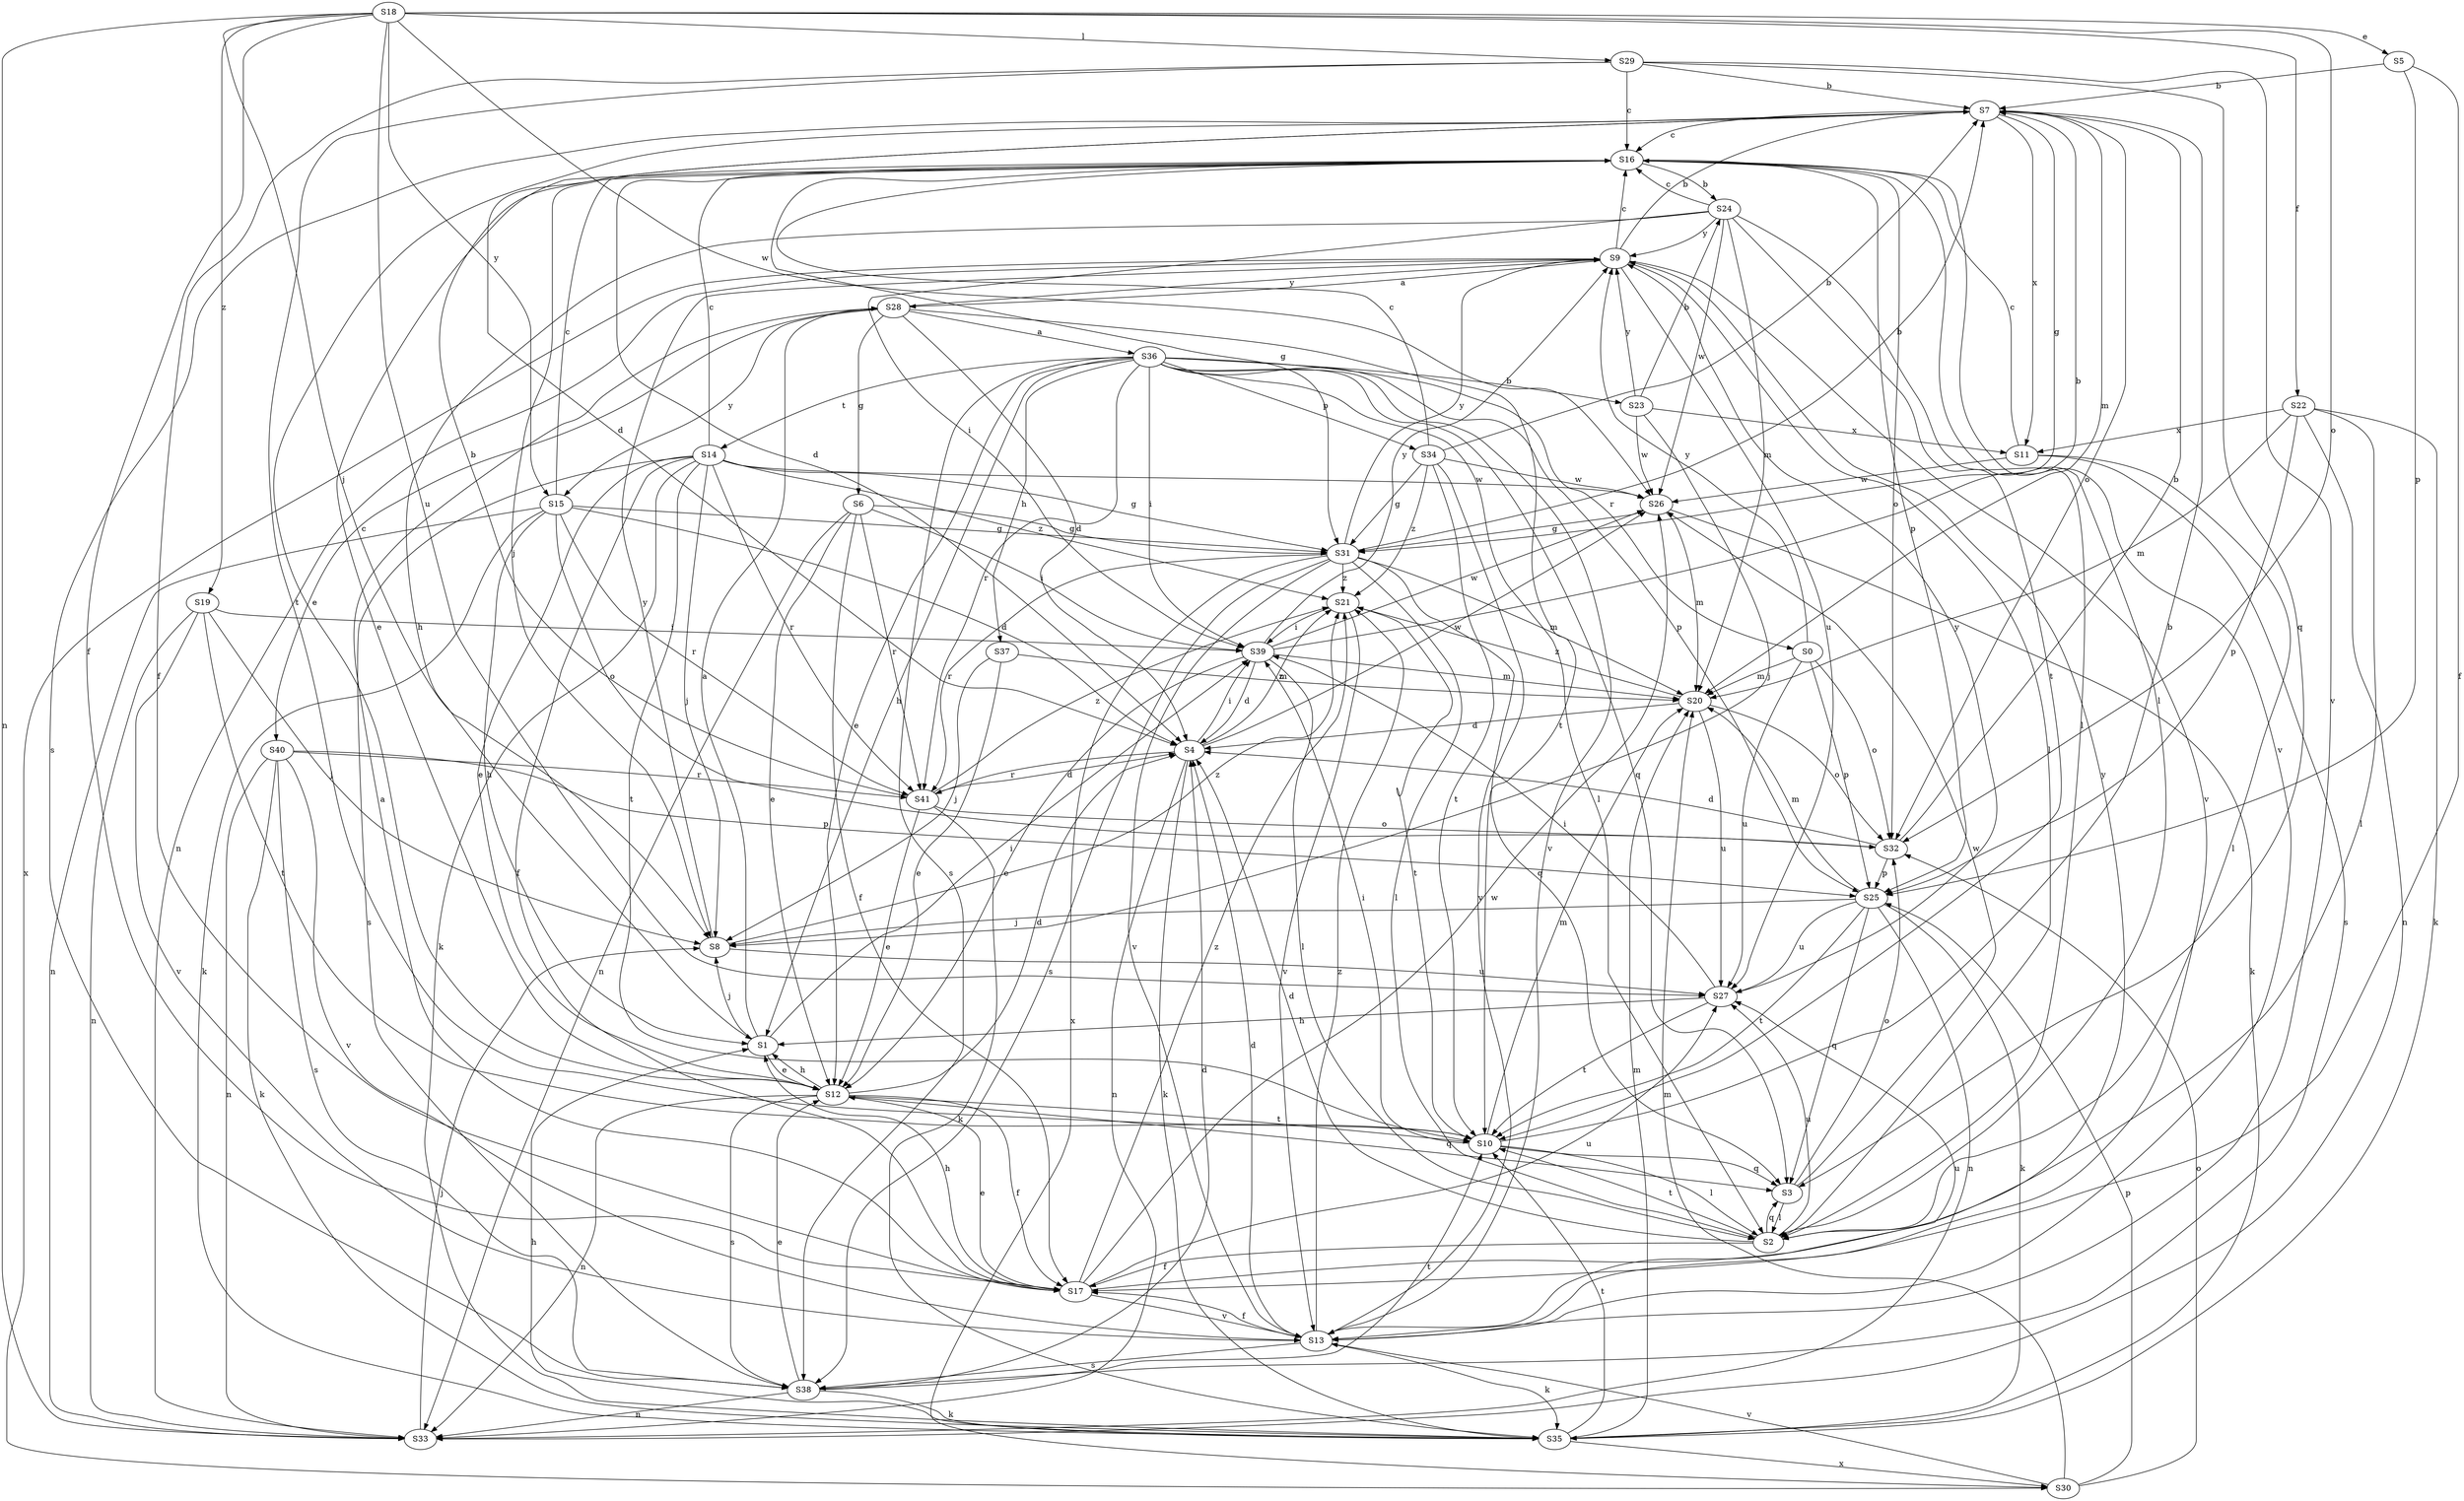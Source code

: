 strict digraph  {
S18;
S36;
S28;
S23;
S24;
S7;
S40;
S16;
S4;
S5;
S12;
S22;
S17;
S6;
S31;
S37;
S1;
S39;
S8;
S35;
S29;
S2;
S20;
S33;
S32;
S34;
S25;
S3;
S0;
S41;
S38;
S14;
S10;
S27;
S13;
S26;
S11;
S30;
S15;
S9;
S19;
S21;
S18 -> S5  [label=e];
S18 -> S22  [label=f];
S18 -> S17  [label=f];
S18 -> S8  [label=j];
S18 -> S29  [label=l];
S18 -> S33  [label=n];
S18 -> S32  [label=o];
S18 -> S27  [label=u];
S18 -> S26  [label=w];
S18 -> S15  [label=y];
S18 -> S19  [label=z];
S36 -> S23  [label=b];
S36 -> S12  [label=e];
S36 -> S37  [label=h];
S36 -> S1  [label=h];
S36 -> S39  [label=i];
S36 -> S2  [label=l];
S36 -> S34  [label=p];
S36 -> S25  [label=p];
S36 -> S3  [label=q];
S36 -> S0  [label=r];
S36 -> S41  [label=r];
S36 -> S38  [label=s];
S36 -> S14  [label=t];
S36 -> S13  [label=v];
S28 -> S36  [label=a];
S28 -> S40  [label=c];
S28 -> S4  [label=d];
S28 -> S6  [label=g];
S28 -> S10  [label=t];
S28 -> S15  [label=y];
S28 -> S9  [label=y];
S23 -> S24  [label=b];
S23 -> S8  [label=j];
S23 -> S26  [label=w];
S23 -> S11  [label=x];
S23 -> S9  [label=y];
S24 -> S16  [label=c];
S24 -> S1  [label=h];
S24 -> S39  [label=i];
S24 -> S2  [label=l];
S24 -> S20  [label=m];
S24 -> S10  [label=t];
S24 -> S26  [label=w];
S24 -> S9  [label=y];
S7 -> S16  [label=c];
S7 -> S4  [label=d];
S7 -> S12  [label=e];
S7 -> S31  [label=g];
S7 -> S20  [label=m];
S7 -> S32  [label=o];
S7 -> S38  [label=s];
S7 -> S11  [label=x];
S40 -> S35  [label=k];
S40 -> S33  [label=n];
S40 -> S25  [label=p];
S40 -> S41  [label=r];
S40 -> S38  [label=s];
S40 -> S13  [label=v];
S16 -> S24  [label=b];
S16 -> S4  [label=d];
S16 -> S12  [label=e];
S16 -> S31  [label=g];
S16 -> S8  [label=j];
S16 -> S2  [label=l];
S16 -> S32  [label=o];
S16 -> S25  [label=p];
S16 -> S13  [label=v];
S4 -> S39  [label=i];
S4 -> S35  [label=k];
S4 -> S33  [label=n];
S4 -> S41  [label=r];
S4 -> S26  [label=w];
S4 -> S21  [label=z];
S5 -> S7  [label=b];
S5 -> S17  [label=f];
S5 -> S25  [label=p];
S12 -> S4  [label=d];
S12 -> S17  [label=f];
S12 -> S1  [label=h];
S12 -> S33  [label=n];
S12 -> S3  [label=q];
S12 -> S38  [label=s];
S12 -> S10  [label=t];
S22 -> S35  [label=k];
S22 -> S2  [label=l];
S22 -> S20  [label=m];
S22 -> S33  [label=n];
S22 -> S25  [label=p];
S22 -> S11  [label=x];
S17 -> S28  [label=a];
S17 -> S12  [label=e];
S17 -> S1  [label=h];
S17 -> S27  [label=u];
S17 -> S13  [label=v];
S17 -> S26  [label=w];
S17 -> S9  [label=y];
S17 -> S21  [label=z];
S6 -> S12  [label=e];
S6 -> S17  [label=f];
S6 -> S31  [label=g];
S6 -> S39  [label=i];
S6 -> S33  [label=n];
S6 -> S41  [label=r];
S31 -> S7  [label=b];
S31 -> S2  [label=l];
S31 -> S20  [label=m];
S31 -> S3  [label=q];
S31 -> S41  [label=r];
S31 -> S38  [label=s];
S31 -> S13  [label=v];
S31 -> S30  [label=x];
S31 -> S9  [label=y];
S31 -> S21  [label=z];
S37 -> S12  [label=e];
S37 -> S8  [label=j];
S37 -> S20  [label=m];
S1 -> S28  [label=a];
S1 -> S12  [label=e];
S1 -> S39  [label=i];
S1 -> S8  [label=j];
S39 -> S7  [label=b];
S39 -> S4  [label=d];
S39 -> S12  [label=e];
S39 -> S2  [label=l];
S39 -> S20  [label=m];
S39 -> S26  [label=w];
S39 -> S9  [label=y];
S8 -> S27  [label=u];
S8 -> S9  [label=y];
S8 -> S21  [label=z];
S35 -> S1  [label=h];
S35 -> S20  [label=m];
S35 -> S10  [label=t];
S35 -> S30  [label=x];
S29 -> S7  [label=b];
S29 -> S16  [label=c];
S29 -> S17  [label=f];
S29 -> S3  [label=q];
S29 -> S10  [label=t];
S29 -> S13  [label=v];
S2 -> S4  [label=d];
S2 -> S17  [label=f];
S2 -> S3  [label=q];
S2 -> S10  [label=t];
S2 -> S27  [label=u];
S20 -> S4  [label=d];
S20 -> S32  [label=o];
S20 -> S27  [label=u];
S20 -> S21  [label=z];
S33 -> S8  [label=j];
S32 -> S7  [label=b];
S32 -> S4  [label=d];
S32 -> S25  [label=p];
S34 -> S7  [label=b];
S34 -> S16  [label=c];
S34 -> S31  [label=g];
S34 -> S10  [label=t];
S34 -> S13  [label=v];
S34 -> S26  [label=w];
S34 -> S21  [label=z];
S25 -> S8  [label=j];
S25 -> S35  [label=k];
S25 -> S20  [label=m];
S25 -> S33  [label=n];
S25 -> S3  [label=q];
S25 -> S10  [label=t];
S25 -> S27  [label=u];
S3 -> S2  [label=l];
S3 -> S32  [label=o];
S3 -> S26  [label=w];
S0 -> S20  [label=m];
S0 -> S32  [label=o];
S0 -> S25  [label=p];
S0 -> S27  [label=u];
S0 -> S9  [label=y];
S41 -> S7  [label=b];
S41 -> S4  [label=d];
S41 -> S12  [label=e];
S41 -> S35  [label=k];
S41 -> S32  [label=o];
S41 -> S21  [label=z];
S38 -> S4  [label=d];
S38 -> S12  [label=e];
S38 -> S35  [label=k];
S38 -> S33  [label=n];
S38 -> S10  [label=t];
S14 -> S16  [label=c];
S14 -> S12  [label=e];
S14 -> S17  [label=f];
S14 -> S31  [label=g];
S14 -> S8  [label=j];
S14 -> S35  [label=k];
S14 -> S41  [label=r];
S14 -> S38  [label=s];
S14 -> S10  [label=t];
S14 -> S26  [label=w];
S14 -> S21  [label=z];
S10 -> S7  [label=b];
S10 -> S39  [label=i];
S10 -> S2  [label=l];
S10 -> S20  [label=m];
S10 -> S3  [label=q];
S27 -> S1  [label=h];
S27 -> S39  [label=i];
S27 -> S10  [label=t];
S27 -> S9  [label=y];
S13 -> S4  [label=d];
S13 -> S17  [label=f];
S13 -> S35  [label=k];
S13 -> S38  [label=s];
S13 -> S27  [label=u];
S13 -> S21  [label=z];
S26 -> S31  [label=g];
S26 -> S35  [label=k];
S26 -> S20  [label=m];
S11 -> S16  [label=c];
S11 -> S2  [label=l];
S11 -> S38  [label=s];
S11 -> S26  [label=w];
S30 -> S20  [label=m];
S30 -> S32  [label=o];
S30 -> S25  [label=p];
S30 -> S13  [label=v];
S15 -> S16  [label=c];
S15 -> S4  [label=d];
S15 -> S31  [label=g];
S15 -> S1  [label=h];
S15 -> S35  [label=k];
S15 -> S33  [label=n];
S15 -> S32  [label=o];
S15 -> S41  [label=r];
S9 -> S28  [label=a];
S9 -> S7  [label=b];
S9 -> S16  [label=c];
S9 -> S2  [label=l];
S9 -> S33  [label=n];
S9 -> S27  [label=u];
S9 -> S13  [label=v];
S9 -> S30  [label=x];
S19 -> S39  [label=i];
S19 -> S8  [label=j];
S19 -> S33  [label=n];
S19 -> S10  [label=t];
S19 -> S13  [label=v];
S21 -> S39  [label=i];
S21 -> S10  [label=t];
S21 -> S13  [label=v];
}
